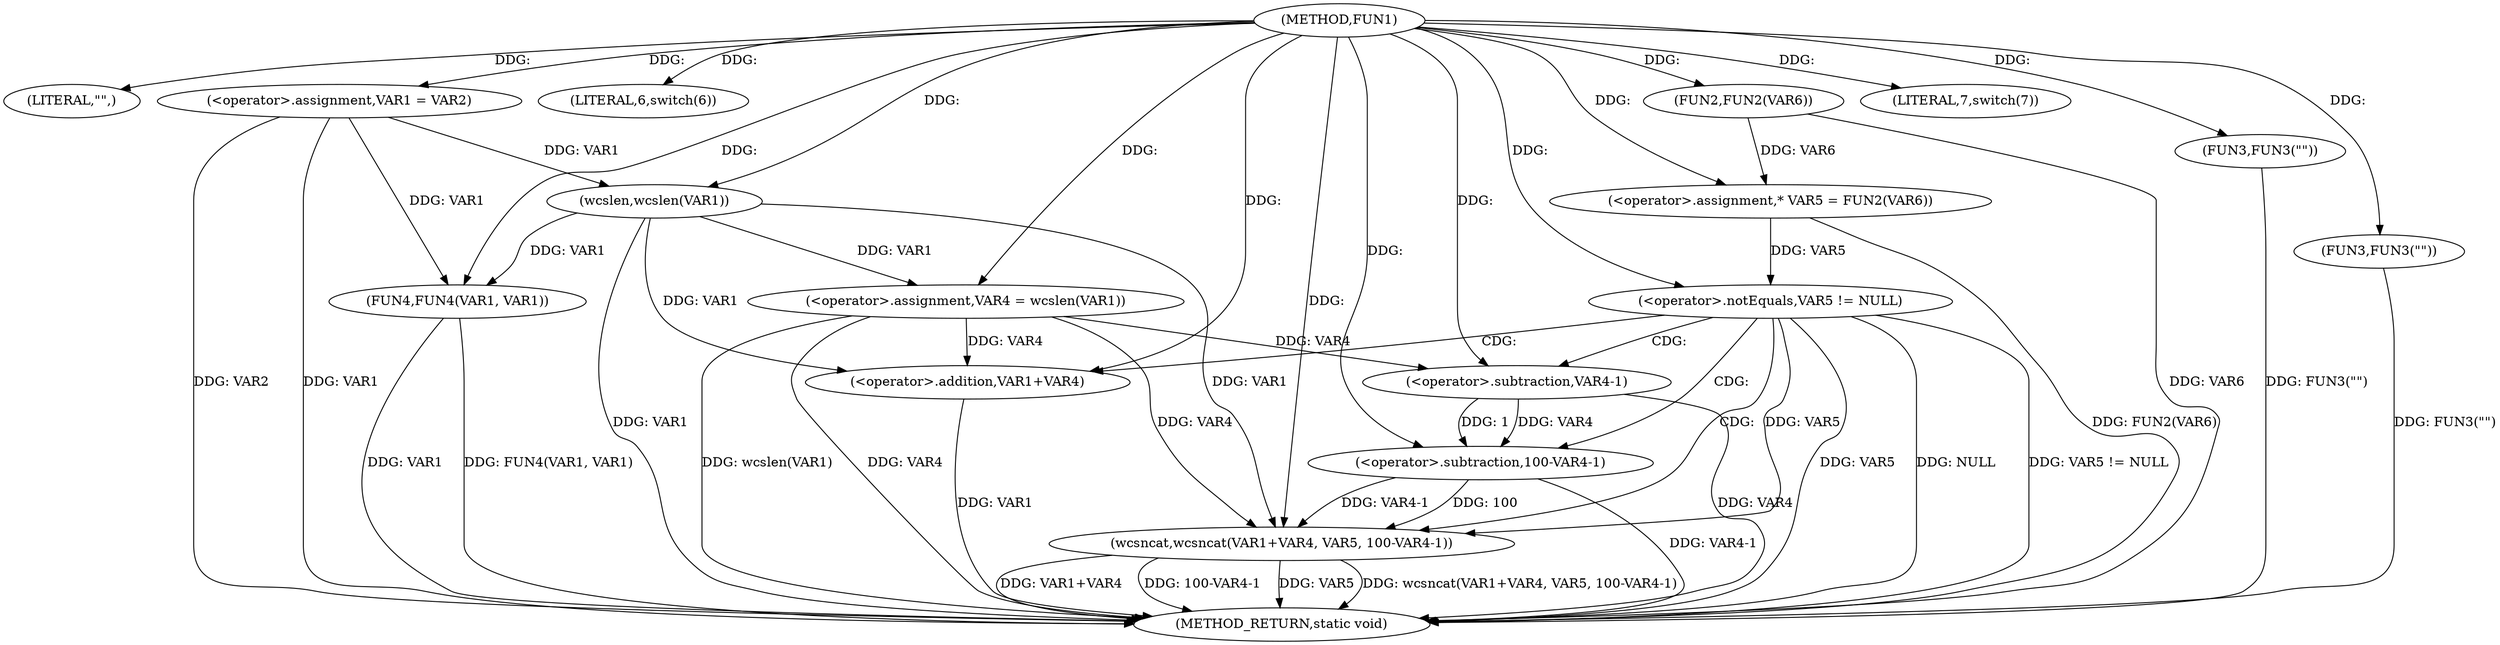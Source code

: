 digraph FUN1 {  
"1000100" [label = "(METHOD,FUN1)" ]
"1000154" [label = "(METHOD_RETURN,static void)" ]
"1000103" [label = "(LITERAL,\"\",)" ]
"1000104" [label = "(<operator>.assignment,VAR1 = VAR2)" ]
"1000108" [label = "(LITERAL,6,switch(6))" ]
"1000113" [label = "(<operator>.assignment,VAR4 = wcslen(VAR1))" ]
"1000115" [label = "(wcslen,wcslen(VAR1))" ]
"1000118" [label = "(<operator>.assignment,* VAR5 = FUN2(VAR6))" ]
"1000120" [label = "(FUN2,FUN2(VAR6))" ]
"1000123" [label = "(<operator>.notEquals,VAR5 != NULL)" ]
"1000127" [label = "(wcsncat,wcsncat(VAR1+VAR4, VAR5, 100-VAR4-1))" ]
"1000128" [label = "(<operator>.addition,VAR1+VAR4)" ]
"1000132" [label = "(<operator>.subtraction,100-VAR4-1)" ]
"1000134" [label = "(<operator>.subtraction,VAR4-1)" ]
"1000139" [label = "(FUN3,FUN3(\"\"))" ]
"1000143" [label = "(LITERAL,7,switch(7))" ]
"1000146" [label = "(FUN4,FUN4(VAR1, VAR1))" ]
"1000151" [label = "(FUN3,FUN3(\"\"))" ]
  "1000123" -> "1000154"  [ label = "DDG: NULL"] 
  "1000151" -> "1000154"  [ label = "DDG: FUN3(\"\")"] 
  "1000104" -> "1000154"  [ label = "DDG: VAR1"] 
  "1000113" -> "1000154"  [ label = "DDG: VAR4"] 
  "1000146" -> "1000154"  [ label = "DDG: VAR1"] 
  "1000127" -> "1000154"  [ label = "DDG: wcsncat(VAR1+VAR4, VAR5, 100-VAR4-1)"] 
  "1000127" -> "1000154"  [ label = "DDG: VAR1+VAR4"] 
  "1000146" -> "1000154"  [ label = "DDG: FUN4(VAR1, VAR1)"] 
  "1000104" -> "1000154"  [ label = "DDG: VAR2"] 
  "1000123" -> "1000154"  [ label = "DDG: VAR5 != NULL"] 
  "1000127" -> "1000154"  [ label = "DDG: 100-VAR4-1"] 
  "1000139" -> "1000154"  [ label = "DDG: FUN3(\"\")"] 
  "1000128" -> "1000154"  [ label = "DDG: VAR1"] 
  "1000132" -> "1000154"  [ label = "DDG: VAR4-1"] 
  "1000113" -> "1000154"  [ label = "DDG: wcslen(VAR1)"] 
  "1000120" -> "1000154"  [ label = "DDG: VAR6"] 
  "1000134" -> "1000154"  [ label = "DDG: VAR4"] 
  "1000118" -> "1000154"  [ label = "DDG: FUN2(VAR6)"] 
  "1000115" -> "1000154"  [ label = "DDG: VAR1"] 
  "1000127" -> "1000154"  [ label = "DDG: VAR5"] 
  "1000123" -> "1000154"  [ label = "DDG: VAR5"] 
  "1000100" -> "1000103"  [ label = "DDG: "] 
  "1000100" -> "1000104"  [ label = "DDG: "] 
  "1000100" -> "1000108"  [ label = "DDG: "] 
  "1000115" -> "1000113"  [ label = "DDG: VAR1"] 
  "1000100" -> "1000113"  [ label = "DDG: "] 
  "1000104" -> "1000115"  [ label = "DDG: VAR1"] 
  "1000100" -> "1000115"  [ label = "DDG: "] 
  "1000120" -> "1000118"  [ label = "DDG: VAR6"] 
  "1000100" -> "1000118"  [ label = "DDG: "] 
  "1000100" -> "1000120"  [ label = "DDG: "] 
  "1000118" -> "1000123"  [ label = "DDG: VAR5"] 
  "1000100" -> "1000123"  [ label = "DDG: "] 
  "1000115" -> "1000127"  [ label = "DDG: VAR1"] 
  "1000100" -> "1000127"  [ label = "DDG: "] 
  "1000113" -> "1000127"  [ label = "DDG: VAR4"] 
  "1000115" -> "1000128"  [ label = "DDG: VAR1"] 
  "1000100" -> "1000128"  [ label = "DDG: "] 
  "1000113" -> "1000128"  [ label = "DDG: VAR4"] 
  "1000123" -> "1000127"  [ label = "DDG: VAR5"] 
  "1000132" -> "1000127"  [ label = "DDG: 100"] 
  "1000132" -> "1000127"  [ label = "DDG: VAR4-1"] 
  "1000100" -> "1000132"  [ label = "DDG: "] 
  "1000134" -> "1000132"  [ label = "DDG: VAR4"] 
  "1000134" -> "1000132"  [ label = "DDG: 1"] 
  "1000100" -> "1000134"  [ label = "DDG: "] 
  "1000113" -> "1000134"  [ label = "DDG: VAR4"] 
  "1000100" -> "1000139"  [ label = "DDG: "] 
  "1000100" -> "1000143"  [ label = "DDG: "] 
  "1000104" -> "1000146"  [ label = "DDG: VAR1"] 
  "1000115" -> "1000146"  [ label = "DDG: VAR1"] 
  "1000100" -> "1000146"  [ label = "DDG: "] 
  "1000100" -> "1000151"  [ label = "DDG: "] 
  "1000123" -> "1000127"  [ label = "CDG: "] 
  "1000123" -> "1000132"  [ label = "CDG: "] 
  "1000123" -> "1000128"  [ label = "CDG: "] 
  "1000123" -> "1000134"  [ label = "CDG: "] 
}
